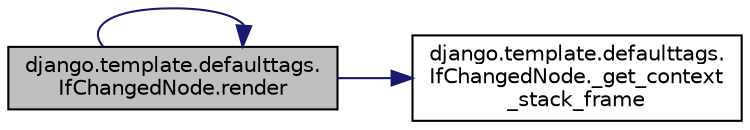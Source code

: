 digraph "django.template.defaulttags.IfChangedNode.render"
{
 // LATEX_PDF_SIZE
  edge [fontname="Helvetica",fontsize="10",labelfontname="Helvetica",labelfontsize="10"];
  node [fontname="Helvetica",fontsize="10",shape=record];
  rankdir="LR";
  Node1 [label="django.template.defaulttags.\lIfChangedNode.render",height=0.2,width=0.4,color="black", fillcolor="grey75", style="filled", fontcolor="black",tooltip=" "];
  Node1 -> Node2 [color="midnightblue",fontsize="10",style="solid",fontname="Helvetica"];
  Node2 [label="django.template.defaulttags.\lIfChangedNode._get_context\l_stack_frame",height=0.2,width=0.4,color="black", fillcolor="white", style="filled",URL="$d0/db0/classdjango_1_1template_1_1defaulttags_1_1_if_changed_node.html#ae6e55f114fbd22b9117bfac7242dbc65",tooltip=" "];
  Node1 -> Node1 [color="midnightblue",fontsize="10",style="solid",fontname="Helvetica"];
}
